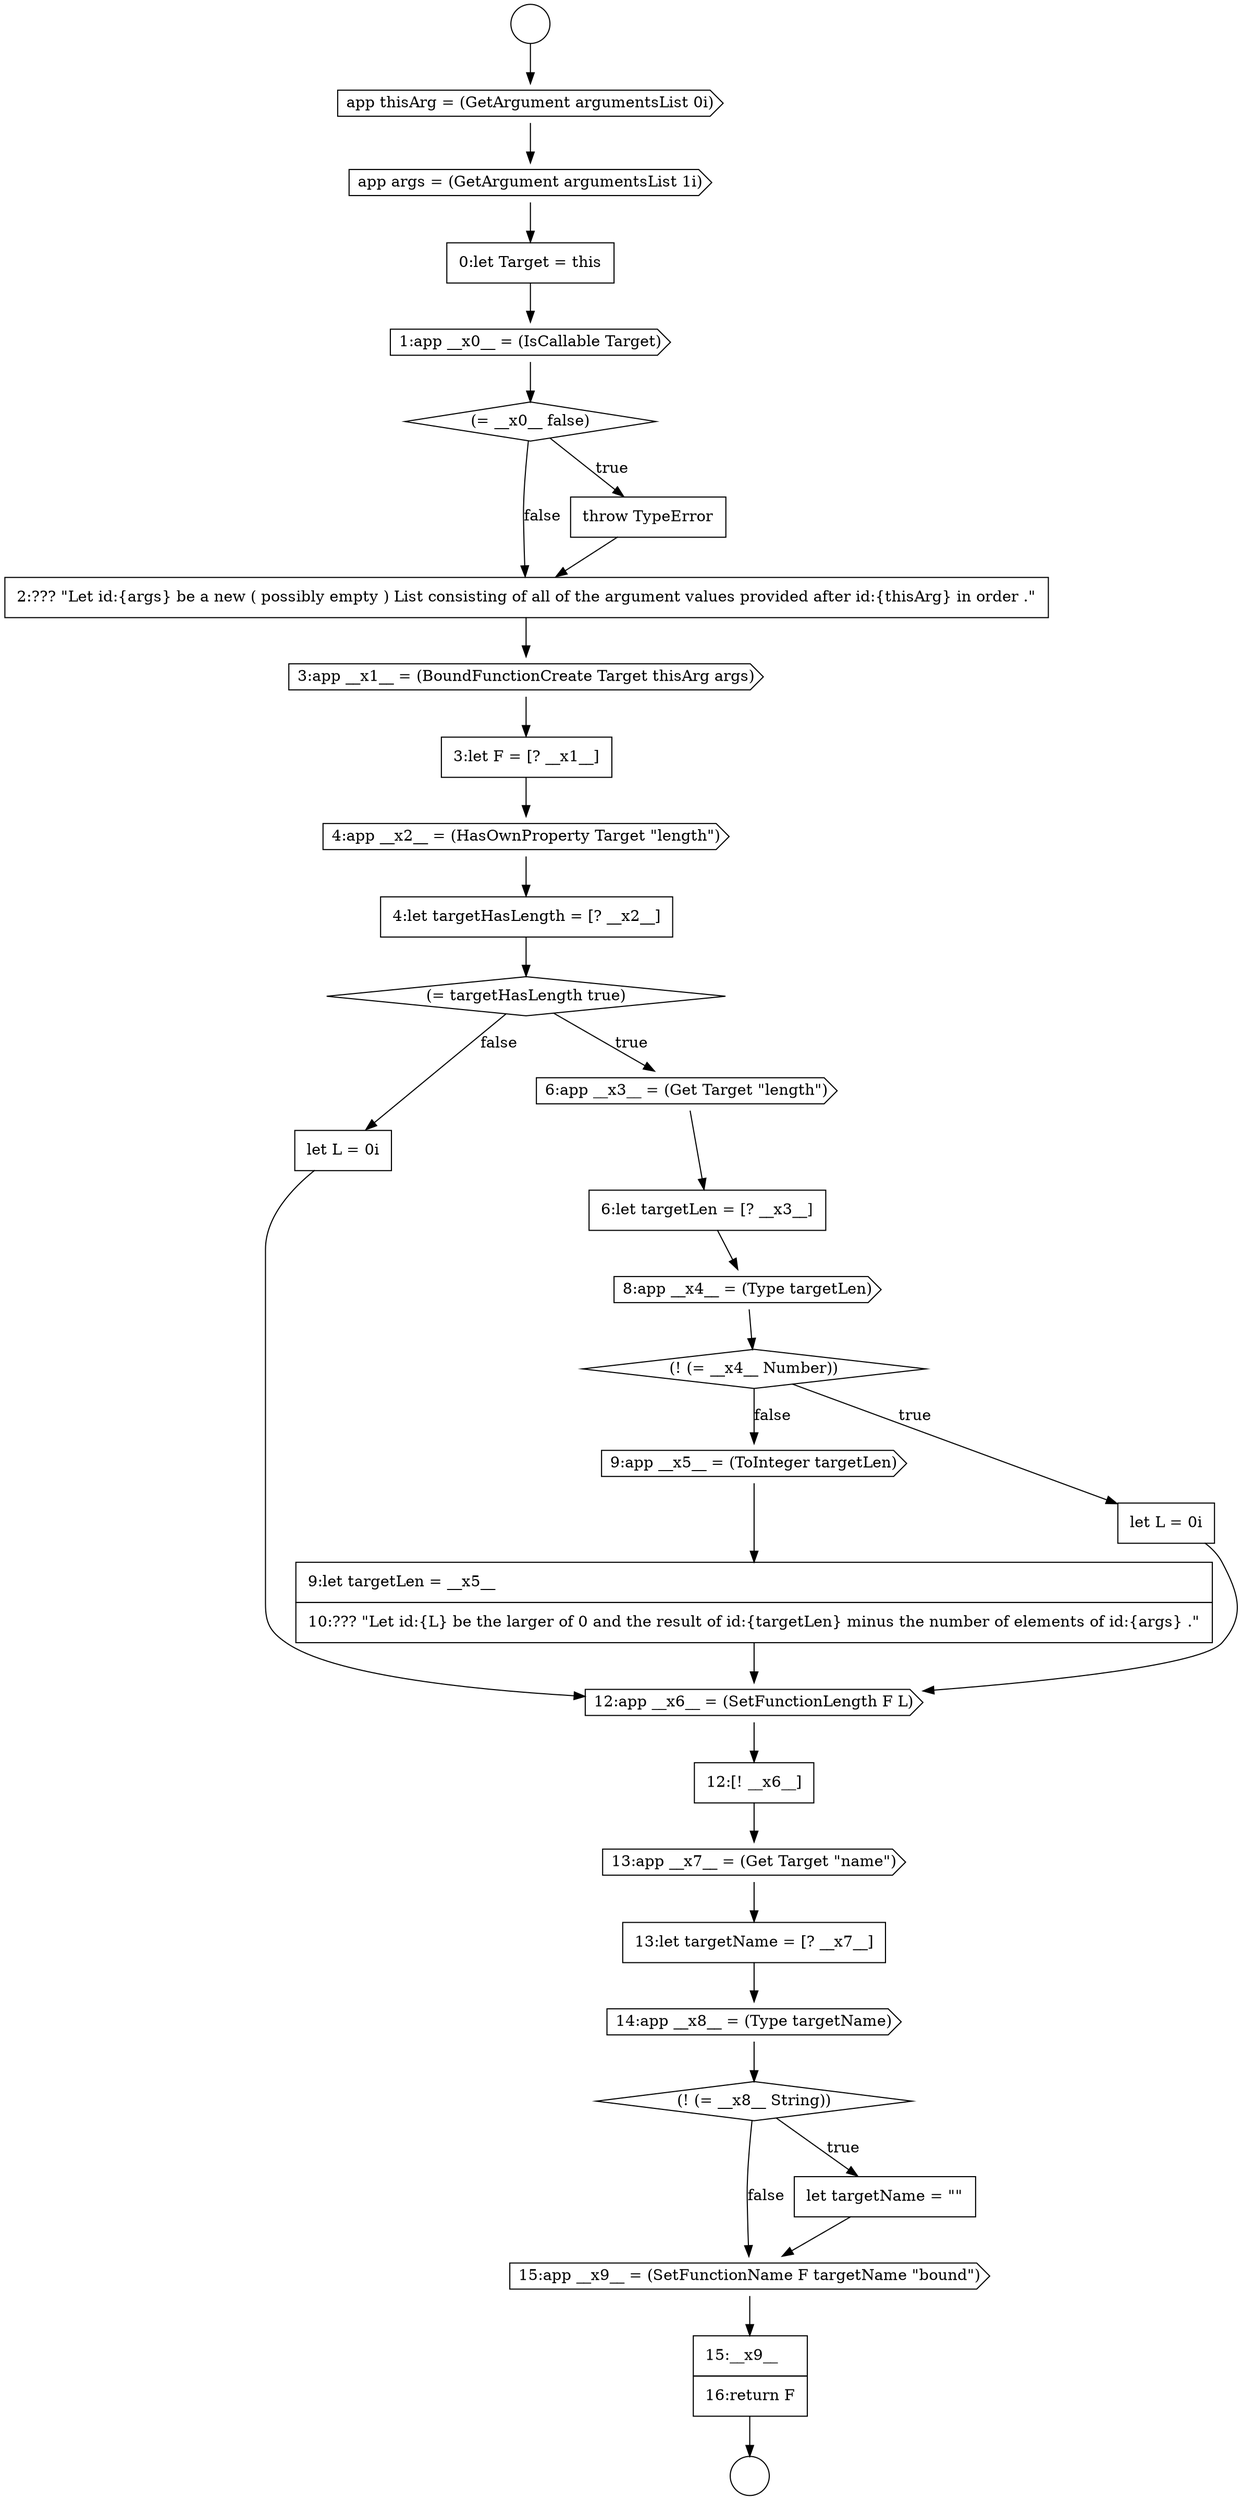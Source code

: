 digraph {
  node11635 [shape=cds, label=<<font color="black">4:app __x2__ = (HasOwnProperty Target &quot;length&quot;)</font>> color="black" fillcolor="white" style=filled]
  node11645 [shape=none, margin=0, label=<<font color="black">
    <table border="0" cellborder="1" cellspacing="0" cellpadding="10">
      <tr><td align="left">let L = 0i</td></tr>
    </table>
  </font>> color="black" fillcolor="white" style=filled]
  node11641 [shape=diamond, label=<<font color="black">(! (= __x4__ Number))</font>> color="black" fillcolor="white" style=filled]
  node11632 [shape=none, margin=0, label=<<font color="black">
    <table border="0" cellborder="1" cellspacing="0" cellpadding="10">
      <tr><td align="left">2:??? &quot;Let id:{args} be a new ( possibly empty ) List consisting of all of the argument values provided after id:{thisArg} in order .&quot;</td></tr>
    </table>
  </font>> color="black" fillcolor="white" style=filled]
  node11634 [shape=none, margin=0, label=<<font color="black">
    <table border="0" cellborder="1" cellspacing="0" cellpadding="10">
      <tr><td align="left">3:let F = [? __x1__]</td></tr>
    </table>
  </font>> color="black" fillcolor="white" style=filled]
  node11638 [shape=cds, label=<<font color="black">6:app __x3__ = (Get Target &quot;length&quot;)</font>> color="black" fillcolor="white" style=filled]
  node11633 [shape=cds, label=<<font color="black">3:app __x1__ = (BoundFunctionCreate Target thisArg args)</font>> color="black" fillcolor="white" style=filled]
  node11643 [shape=cds, label=<<font color="black">9:app __x5__ = (ToInteger targetLen)</font>> color="black" fillcolor="white" style=filled]
  node11647 [shape=none, margin=0, label=<<font color="black">
    <table border="0" cellborder="1" cellspacing="0" cellpadding="10">
      <tr><td align="left">12:[! __x6__]</td></tr>
    </table>
  </font>> color="black" fillcolor="white" style=filled]
  node11636 [shape=none, margin=0, label=<<font color="black">
    <table border="0" cellborder="1" cellspacing="0" cellpadding="10">
      <tr><td align="left">4:let targetHasLength = [? __x2__]</td></tr>
    </table>
  </font>> color="black" fillcolor="white" style=filled]
  node11639 [shape=none, margin=0, label=<<font color="black">
    <table border="0" cellborder="1" cellspacing="0" cellpadding="10">
      <tr><td align="left">6:let targetLen = [? __x3__]</td></tr>
    </table>
  </font>> color="black" fillcolor="white" style=filled]
  node11653 [shape=cds, label=<<font color="black">15:app __x9__ = (SetFunctionName F targetName &quot;bound&quot;)</font>> color="black" fillcolor="white" style=filled]
  node11652 [shape=none, margin=0, label=<<font color="black">
    <table border="0" cellborder="1" cellspacing="0" cellpadding="10">
      <tr><td align="left">let targetName = &quot;&quot;</td></tr>
    </table>
  </font>> color="black" fillcolor="white" style=filled]
  node11628 [shape=none, margin=0, label=<<font color="black">
    <table border="0" cellborder="1" cellspacing="0" cellpadding="10">
      <tr><td align="left">0:let Target = this</td></tr>
    </table>
  </font>> color="black" fillcolor="white" style=filled]
  node11629 [shape=cds, label=<<font color="black">1:app __x0__ = (IsCallable Target)</font>> color="black" fillcolor="white" style=filled]
  node11646 [shape=cds, label=<<font color="black">12:app __x6__ = (SetFunctionLength F L)</font>> color="black" fillcolor="white" style=filled]
  node11624 [shape=circle label=" " color="black" fillcolor="white" style=filled]
  node11625 [shape=circle label=" " color="black" fillcolor="white" style=filled]
  node11642 [shape=none, margin=0, label=<<font color="black">
    <table border="0" cellborder="1" cellspacing="0" cellpadding="10">
      <tr><td align="left">let L = 0i</td></tr>
    </table>
  </font>> color="black" fillcolor="white" style=filled]
  node11651 [shape=diamond, label=<<font color="black">(! (= __x8__ String))</font>> color="black" fillcolor="white" style=filled]
  node11640 [shape=cds, label=<<font color="black">8:app __x4__ = (Type targetLen)</font>> color="black" fillcolor="white" style=filled]
  node11630 [shape=diamond, label=<<font color="black">(= __x0__ false)</font>> color="black" fillcolor="white" style=filled]
  node11654 [shape=none, margin=0, label=<<font color="black">
    <table border="0" cellborder="1" cellspacing="0" cellpadding="10">
      <tr><td align="left">15:__x9__</td></tr>
      <tr><td align="left">16:return F</td></tr>
    </table>
  </font>> color="black" fillcolor="white" style=filled]
  node11626 [shape=cds, label=<<font color="black">app thisArg = (GetArgument argumentsList 0i)</font>> color="black" fillcolor="white" style=filled]
  node11650 [shape=cds, label=<<font color="black">14:app __x8__ = (Type targetName)</font>> color="black" fillcolor="white" style=filled]
  node11637 [shape=diamond, label=<<font color="black">(= targetHasLength true)</font>> color="black" fillcolor="white" style=filled]
  node11627 [shape=cds, label=<<font color="black">app args = (GetArgument argumentsList 1i)</font>> color="black" fillcolor="white" style=filled]
  node11644 [shape=none, margin=0, label=<<font color="black">
    <table border="0" cellborder="1" cellspacing="0" cellpadding="10">
      <tr><td align="left">9:let targetLen = __x5__</td></tr>
      <tr><td align="left">10:??? &quot;Let id:{L} be the larger of 0 and the result of id:{targetLen} minus the number of elements of id:{args} .&quot;</td></tr>
    </table>
  </font>> color="black" fillcolor="white" style=filled]
  node11649 [shape=none, margin=0, label=<<font color="black">
    <table border="0" cellborder="1" cellspacing="0" cellpadding="10">
      <tr><td align="left">13:let targetName = [? __x7__]</td></tr>
    </table>
  </font>> color="black" fillcolor="white" style=filled]
  node11631 [shape=none, margin=0, label=<<font color="black">
    <table border="0" cellborder="1" cellspacing="0" cellpadding="10">
      <tr><td align="left">throw TypeError</td></tr>
    </table>
  </font>> color="black" fillcolor="white" style=filled]
  node11648 [shape=cds, label=<<font color="black">13:app __x7__ = (Get Target &quot;name&quot;)</font>> color="black" fillcolor="white" style=filled]
  node11651 -> node11652 [label=<<font color="black">true</font>> color="black"]
  node11651 -> node11653 [label=<<font color="black">false</font>> color="black"]
  node11641 -> node11642 [label=<<font color="black">true</font>> color="black"]
  node11641 -> node11643 [label=<<font color="black">false</font>> color="black"]
  node11627 -> node11628 [ color="black"]
  node11640 -> node11641 [ color="black"]
  node11649 -> node11650 [ color="black"]
  node11652 -> node11653 [ color="black"]
  node11639 -> node11640 [ color="black"]
  node11624 -> node11626 [ color="black"]
  node11629 -> node11630 [ color="black"]
  node11633 -> node11634 [ color="black"]
  node11645 -> node11646 [ color="black"]
  node11634 -> node11635 [ color="black"]
  node11646 -> node11647 [ color="black"]
  node11636 -> node11637 [ color="black"]
  node11648 -> node11649 [ color="black"]
  node11626 -> node11627 [ color="black"]
  node11654 -> node11625 [ color="black"]
  node11632 -> node11633 [ color="black"]
  node11628 -> node11629 [ color="black"]
  node11643 -> node11644 [ color="black"]
  node11630 -> node11631 [label=<<font color="black">true</font>> color="black"]
  node11630 -> node11632 [label=<<font color="black">false</font>> color="black"]
  node11653 -> node11654 [ color="black"]
  node11647 -> node11648 [ color="black"]
  node11638 -> node11639 [ color="black"]
  node11650 -> node11651 [ color="black"]
  node11635 -> node11636 [ color="black"]
  node11631 -> node11632 [ color="black"]
  node11637 -> node11638 [label=<<font color="black">true</font>> color="black"]
  node11637 -> node11645 [label=<<font color="black">false</font>> color="black"]
  node11642 -> node11646 [ color="black"]
  node11644 -> node11646 [ color="black"]
}
